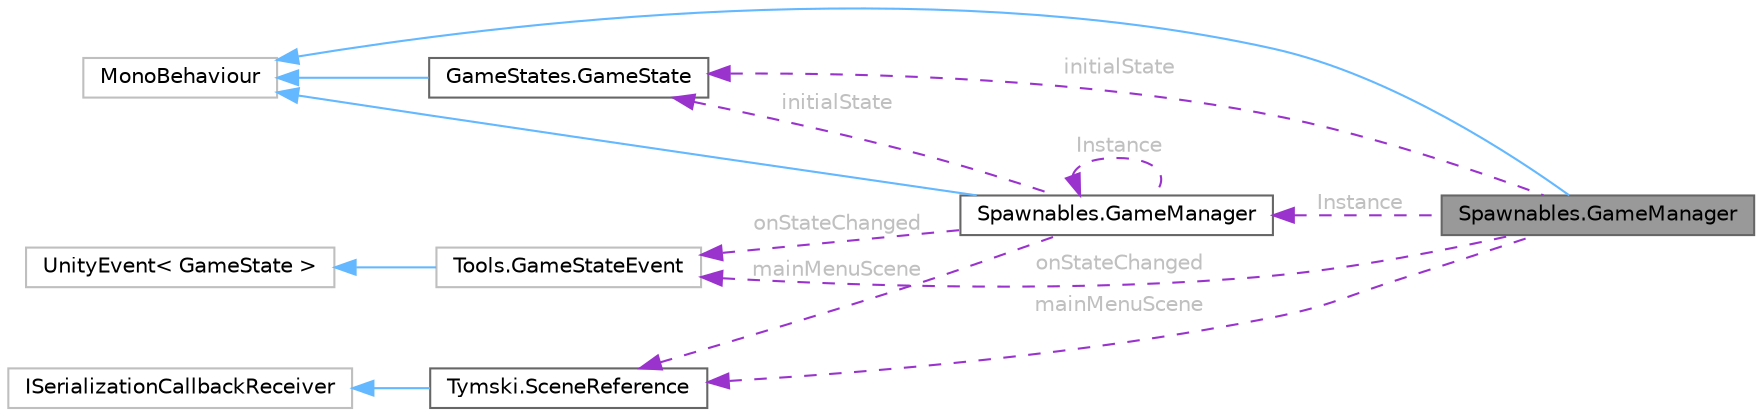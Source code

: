 digraph "Spawnables.GameManager"
{
 // LATEX_PDF_SIZE
  bgcolor="transparent";
  edge [fontname=Helvetica,fontsize=10,labelfontname=Helvetica,labelfontsize=10];
  node [fontname=Helvetica,fontsize=10,shape=box,height=0.2,width=0.4];
  rankdir="LR";
  Node1 [id="Node000001",label="Spawnables.GameManager",height=0.2,width=0.4,color="gray40", fillcolor="grey60", style="filled", fontcolor="black",tooltip="A state machine that controls the flow of the gameplay."];
  Node2 -> Node1 [id="edge27_Node000001_Node000002",dir="back",color="steelblue1",style="solid",tooltip=" "];
  Node2 [id="Node000002",label="MonoBehaviour",height=0.2,width=0.4,color="grey75", fillcolor="white", style="filled",tooltip=" "];
  Node3 -> Node1 [id="edge28_Node000001_Node000003",dir="back",color="darkorchid3",style="dashed",tooltip=" ",label=" Instance",fontcolor="grey" ];
  Node3 [id="Node000003",label="Spawnables.GameManager",height=0.2,width=0.4,color="gray40", fillcolor="white", style="filled",URL="$class_spawnables_1_1_game_manager.html",tooltip="A state machine that controls the flow of the gameplay."];
  Node2 -> Node3 [id="edge29_Node000003_Node000002",dir="back",color="steelblue1",style="solid",tooltip=" "];
  Node3 -> Node3 [id="edge30_Node000003_Node000003",dir="back",color="darkorchid3",style="dashed",tooltip=" ",label=" Instance",fontcolor="grey" ];
  Node4 -> Node3 [id="edge31_Node000003_Node000004",dir="back",color="darkorchid3",style="dashed",tooltip=" ",label=" initialState",fontcolor="grey" ];
  Node4 [id="Node000004",label="GameStates.GameState",height=0.2,width=0.4,color="gray40", fillcolor="white", style="filled",URL="$class_game_states_1_1_game_state.html",tooltip="A state governed by the GameManager."];
  Node2 -> Node4 [id="edge32_Node000004_Node000002",dir="back",color="steelblue1",style="solid",tooltip=" "];
  Node5 -> Node3 [id="edge33_Node000003_Node000005",dir="back",color="darkorchid3",style="dashed",tooltip=" ",label=" mainMenuScene",fontcolor="grey" ];
  Node5 [id="Node000005",label="Tymski.SceneReference",height=0.2,width=0.4,color="gray40", fillcolor="white", style="filled",URL="$class_tymski_1_1_scene_reference.html",tooltip="A wrapper that provides the means to safely serialize Scene Asset References."];
  Node6 -> Node5 [id="edge34_Node000005_Node000006",dir="back",color="steelblue1",style="solid",tooltip=" "];
  Node6 [id="Node000006",label="ISerializationCallbackReceiver",height=0.2,width=0.4,color="grey75", fillcolor="white", style="filled",tooltip=" "];
  Node7 -> Node3 [id="edge35_Node000003_Node000007",dir="back",color="darkorchid3",style="dashed",tooltip=" ",label=" onStateChanged",fontcolor="grey" ];
  Node7 [id="Node000007",label="Tools.GameStateEvent",height=0.2,width=0.4,color="grey75", fillcolor="white", style="filled",URL="$class_tools_1_1_game_state_event.html",tooltip=" "];
  Node8 -> Node7 [id="edge36_Node000007_Node000008",dir="back",color="steelblue1",style="solid",tooltip=" "];
  Node8 [id="Node000008",label="UnityEvent\< GameState \>",height=0.2,width=0.4,color="grey75", fillcolor="white", style="filled",tooltip=" "];
  Node4 -> Node1 [id="edge37_Node000001_Node000004",dir="back",color="darkorchid3",style="dashed",tooltip=" ",label=" initialState",fontcolor="grey" ];
  Node5 -> Node1 [id="edge38_Node000001_Node000005",dir="back",color="darkorchid3",style="dashed",tooltip=" ",label=" mainMenuScene",fontcolor="grey" ];
  Node7 -> Node1 [id="edge39_Node000001_Node000007",dir="back",color="darkorchid3",style="dashed",tooltip=" ",label=" onStateChanged",fontcolor="grey" ];
}
